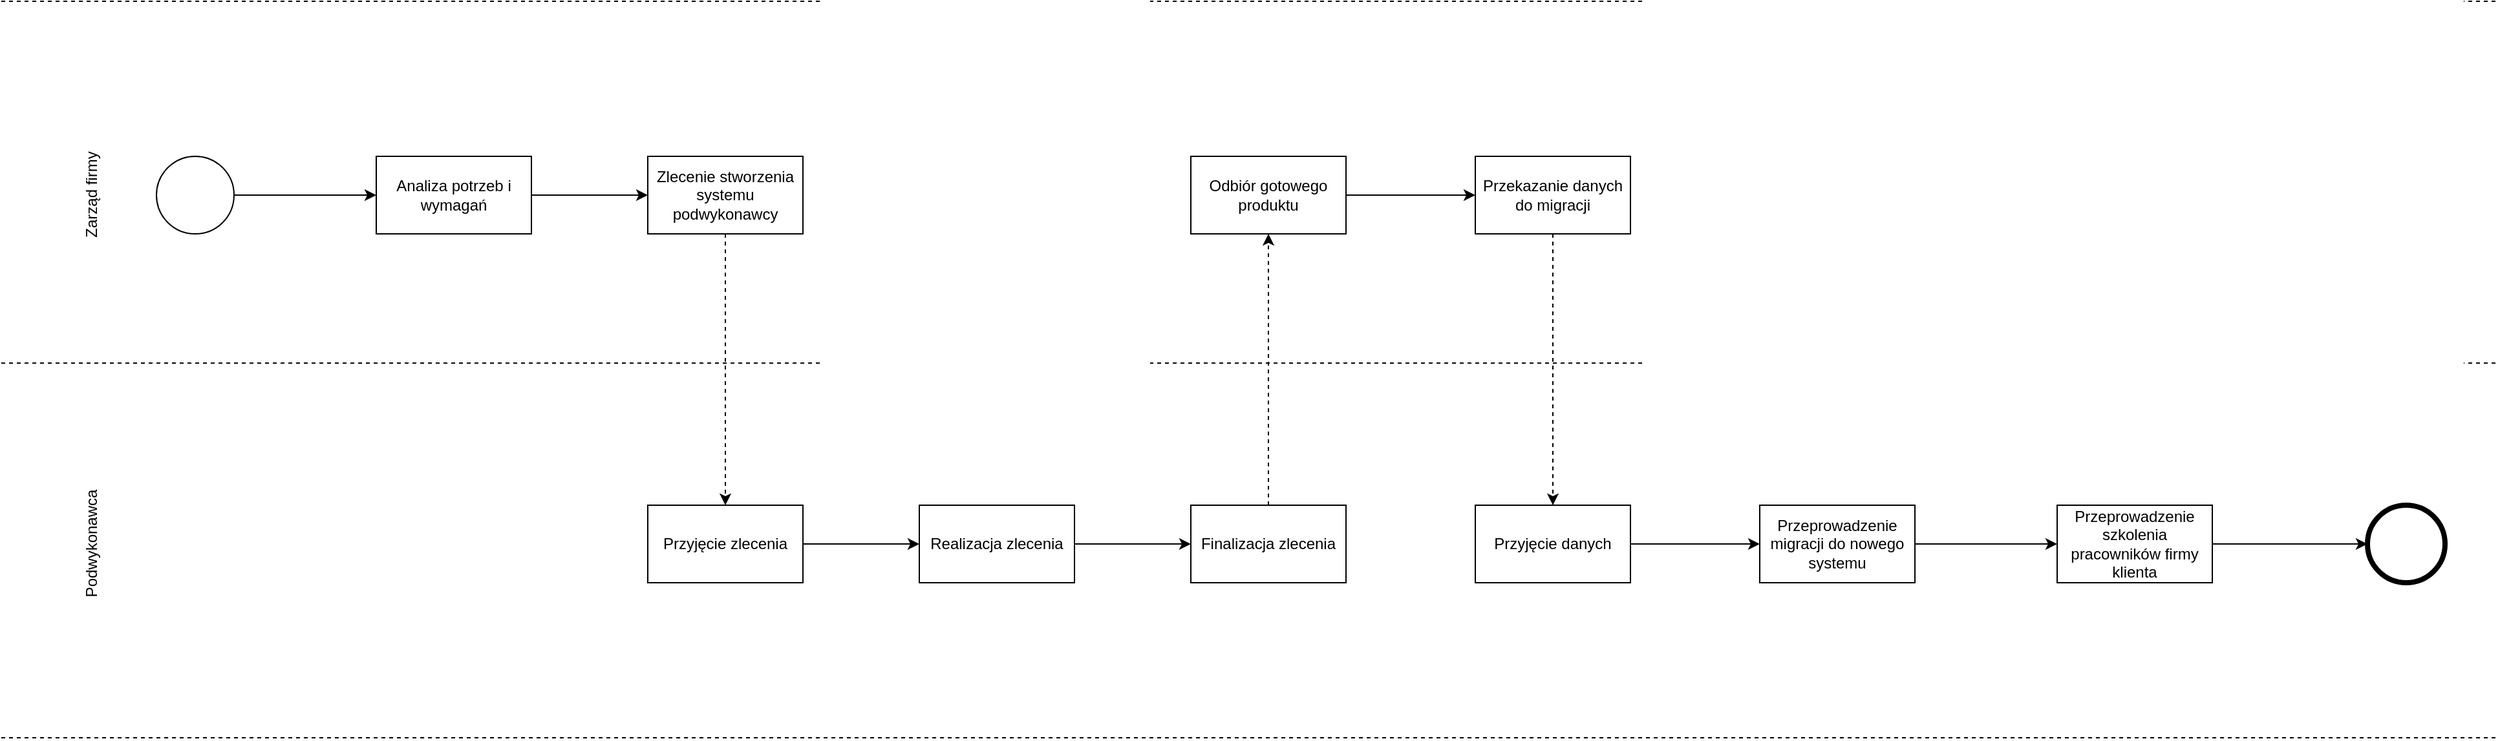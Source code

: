 <mxfile>
    <diagram id="xtabj4Ej5jOY687m4_AG" name="Page-1">
        <mxGraphModel dx="2120" dy="1318" grid="1" gridSize="10" guides="1" tooltips="1" connect="1" arrows="1" fold="1" page="1" pageScale="1" pageWidth="3300" pageHeight="4681" math="0" shadow="0">
            <root>
                <mxCell id="0"/>
                <mxCell id="1" parent="0"/>
                <mxCell id="49" value="Zarząd firmy" style="text;html=1;align=center;verticalAlign=middle;resizable=0;points=[];autosize=1;strokeColor=none;fillColor=none;rotation=-90;" vertex="1" parent="1">
                    <mxGeometry x="60" y="1550" width="80" height="20" as="geometry"/>
                </mxCell>
                <mxCell id="50" style="edgeStyle=none;html=1;entryX=0;entryY=0.5;entryDx=0;entryDy=0;" edge="1" parent="1" source="51" target="78">
                    <mxGeometry relative="1" as="geometry">
                        <mxPoint x="270.0" y="1560" as="targetPoint"/>
                    </mxGeometry>
                </mxCell>
                <mxCell id="51" value="" style="ellipse;whiteSpace=wrap;html=1;aspect=fixed;strokeWidth=1;" vertex="1" parent="1">
                    <mxGeometry x="150" y="1530" width="60" height="60" as="geometry"/>
                </mxCell>
                <mxCell id="53" value="" style="endArrow=none;dashed=1;html=1;" edge="1" parent="1">
                    <mxGeometry width="50" height="50" relative="1" as="geometry">
                        <mxPoint x="30" y="1410" as="sourcePoint"/>
                        <mxPoint x="1960" y="1410" as="targetPoint"/>
                    </mxGeometry>
                </mxCell>
                <mxCell id="54" value="Podwykonawca" style="text;html=1;align=center;verticalAlign=middle;resizable=0;points=[];autosize=1;strokeColor=none;fillColor=none;rotation=-90;" vertex="1" parent="1">
                    <mxGeometry x="50" y="1820" width="100" height="20" as="geometry"/>
                </mxCell>
                <mxCell id="55" value="" style="endArrow=none;dashed=1;html=1;" edge="1" parent="1">
                    <mxGeometry width="50" height="50" relative="1" as="geometry">
                        <mxPoint x="30" y="1690" as="sourcePoint"/>
                        <mxPoint x="1960" y="1690" as="targetPoint"/>
                    </mxGeometry>
                </mxCell>
                <mxCell id="56" value="" style="endArrow=none;dashed=1;html=1;" edge="1" parent="1">
                    <mxGeometry width="50" height="50" relative="1" as="geometry">
                        <mxPoint x="30" y="1980" as="sourcePoint"/>
                        <mxPoint x="1960" y="1980" as="targetPoint"/>
                    </mxGeometry>
                </mxCell>
                <mxCell id="66" style="edgeStyle=none;rounded=0;html=1;entryX=0;entryY=0.5;entryDx=0;entryDy=0;exitX=1;exitY=0.5;exitDx=0;exitDy=0;" edge="1" parent="1" source="97" target="77">
                    <mxGeometry relative="1" as="geometry">
                        <mxPoint x="1930" y="1830" as="targetPoint"/>
                        <mxPoint x="1790" y="1830" as="sourcePoint"/>
                    </mxGeometry>
                </mxCell>
                <mxCell id="77" value="" style="ellipse;whiteSpace=wrap;html=1;aspect=fixed;strokeWidth=4;" vertex="1" parent="1">
                    <mxGeometry x="1860" y="1800" width="60" height="60" as="geometry"/>
                </mxCell>
                <mxCell id="80" style="edgeStyle=none;html=1;entryX=0;entryY=0.5;entryDx=0;entryDy=0;" edge="1" parent="1" source="78" target="79">
                    <mxGeometry relative="1" as="geometry"/>
                </mxCell>
                <mxCell id="78" value="Analiza potrzeb i wymagań" style="rounded=0;whiteSpace=wrap;html=1;" vertex="1" parent="1">
                    <mxGeometry x="320" y="1530" width="120" height="60" as="geometry"/>
                </mxCell>
                <mxCell id="81" style="edgeStyle=none;html=1;dashed=1;" edge="1" parent="1" source="79" target="82">
                    <mxGeometry relative="1" as="geometry">
                        <mxPoint x="590" y="1860" as="targetPoint"/>
                    </mxGeometry>
                </mxCell>
                <mxCell id="79" value="Zlecenie stworzenia systemu podwykonawcy" style="rounded=0;whiteSpace=wrap;html=1;" vertex="1" parent="1">
                    <mxGeometry x="530" y="1530" width="120" height="60" as="geometry"/>
                </mxCell>
                <mxCell id="83" style="edgeStyle=none;html=1;" edge="1" parent="1" source="82" target="84">
                    <mxGeometry relative="1" as="geometry">
                        <mxPoint x="770" y="1830" as="targetPoint"/>
                    </mxGeometry>
                </mxCell>
                <mxCell id="82" value="Przyjęcie zlecenia" style="rounded=0;whiteSpace=wrap;html=1;" vertex="1" parent="1">
                    <mxGeometry x="530" y="1800" width="120" height="60" as="geometry"/>
                </mxCell>
                <mxCell id="85" style="edgeStyle=none;html=1;" edge="1" parent="1" source="84" target="86">
                    <mxGeometry relative="1" as="geometry">
                        <mxPoint x="950" y="1830" as="targetPoint"/>
                    </mxGeometry>
                </mxCell>
                <mxCell id="84" value="Realizacja zlecenia" style="rounded=0;whiteSpace=wrap;html=1;" vertex="1" parent="1">
                    <mxGeometry x="740" y="1800" width="120" height="60" as="geometry"/>
                </mxCell>
                <mxCell id="87" style="edgeStyle=none;html=1;dashed=1;" edge="1" parent="1" source="86" target="88">
                    <mxGeometry relative="1" as="geometry">
                        <mxPoint x="1010" y="1590" as="targetPoint"/>
                    </mxGeometry>
                </mxCell>
                <mxCell id="86" value="Finalizacja zlecenia" style="rounded=0;whiteSpace=wrap;html=1;" vertex="1" parent="1">
                    <mxGeometry x="950" y="1800" width="120" height="60" as="geometry"/>
                </mxCell>
                <mxCell id="89" style="edgeStyle=none;html=1;" edge="1" parent="1" source="88" target="90">
                    <mxGeometry relative="1" as="geometry">
                        <mxPoint x="1220" y="1560" as="targetPoint"/>
                    </mxGeometry>
                </mxCell>
                <mxCell id="88" value="Odbiór gotowego produktu" style="rounded=0;whiteSpace=wrap;html=1;" vertex="1" parent="1">
                    <mxGeometry x="950" y="1530" width="120" height="60" as="geometry"/>
                </mxCell>
                <mxCell id="91" style="edgeStyle=none;html=1;dashed=1;" edge="1" parent="1" source="90" target="92">
                    <mxGeometry relative="1" as="geometry">
                        <mxPoint x="1230" y="1790" as="targetPoint"/>
                    </mxGeometry>
                </mxCell>
                <mxCell id="90" value="Przekazanie danych do migracji" style="rounded=0;whiteSpace=wrap;html=1;" vertex="1" parent="1">
                    <mxGeometry x="1170" y="1530" width="120" height="60" as="geometry"/>
                </mxCell>
                <mxCell id="93" style="edgeStyle=none;html=1;entryX=0;entryY=0.5;entryDx=0;entryDy=0;" edge="1" parent="1" source="92" target="95">
                    <mxGeometry relative="1" as="geometry">
                        <mxPoint x="1370" y="1830" as="targetPoint"/>
                    </mxGeometry>
                </mxCell>
                <mxCell id="92" value="Przyjęcie danych" style="rounded=0;whiteSpace=wrap;html=1;" vertex="1" parent="1">
                    <mxGeometry x="1170" y="1800" width="120" height="60" as="geometry"/>
                </mxCell>
                <mxCell id="96" style="edgeStyle=none;html=1;" edge="1" parent="1" source="95" target="97">
                    <mxGeometry relative="1" as="geometry">
                        <mxPoint x="1590" y="1830" as="targetPoint"/>
                    </mxGeometry>
                </mxCell>
                <mxCell id="95" value="Przeprowadzenie migracji do nowego systemu" style="rounded=0;whiteSpace=wrap;html=1;" vertex="1" parent="1">
                    <mxGeometry x="1390" y="1800" width="120" height="60" as="geometry"/>
                </mxCell>
                <mxCell id="97" value="Przeprowadzenie szkolenia pracowników firmy klienta" style="rounded=0;whiteSpace=wrap;html=1;" vertex="1" parent="1">
                    <mxGeometry x="1620" y="1800" width="120" height="60" as="geometry"/>
                </mxCell>
            </root>
        </mxGraphModel>
    </diagram>
</mxfile>